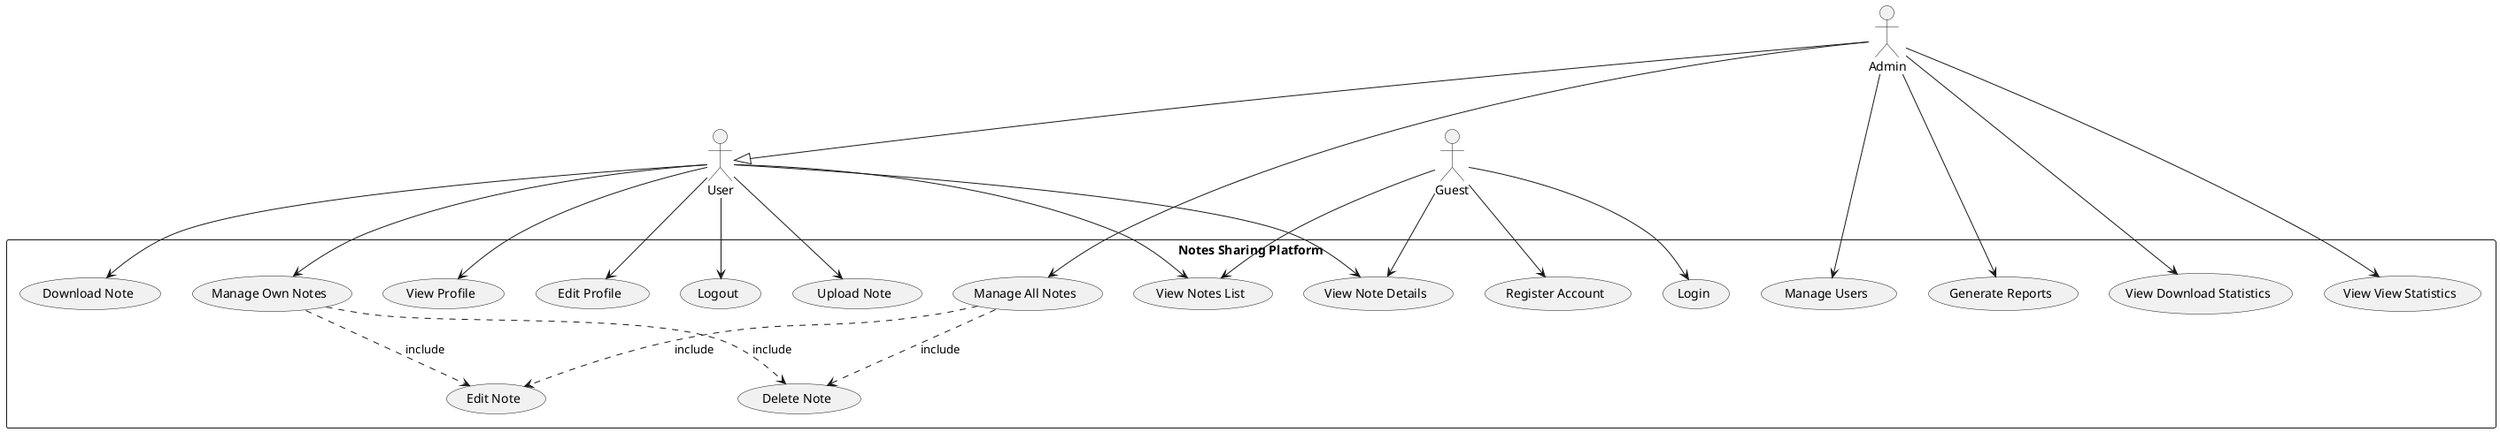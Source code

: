 @startuml Notes Sharing Platform - Use Case Diagram

' Define actors
:User: as User
:Admin: as Admin
:Guest: as Guest

' Define system boundary
rectangle "Notes Sharing Platform" {
  ' Guest use cases
  usecase "View Notes List" as UC1
  usecase "View Note Details" as UC2
  usecase "Register Account" as UC3
  usecase "Login" as UC4
  
  ' User use cases
  usecase "Upload Note" as UC5
  usecase "Download Note" as UC6
  usecase "Manage Own Notes" as UC7
  usecase "Edit Note" as UC8
  usecase "Delete Note" as UC9
  usecase "View Profile" as UC10
  usecase "Edit Profile" as UC11
  usecase "Logout" as UC12
  
  ' Admin use cases
  usecase "Manage All Notes" as UC13
  usecase "Manage Users" as UC14
  usecase "Generate Reports" as UC15
  usecase "View Download Statistics" as UC16
  usecase "View View Statistics" as UC17
}

' Define relationships
Guest --> UC1
Guest --> UC2
Guest --> UC3
Guest --> UC4

User --> UC1
User --> UC2
User --> UC5
User --> UC6
User --> UC7
User --> UC10
User --> UC11
User --> UC12

UC7 ..> UC8 : include
UC7 ..> UC9 : include

Admin --|> User
Admin --> UC13
Admin --> UC14
Admin --> UC15
Admin --> UC16
Admin --> UC17

UC13 ..> UC8 : include
UC13 ..> UC9 : include

@enduml